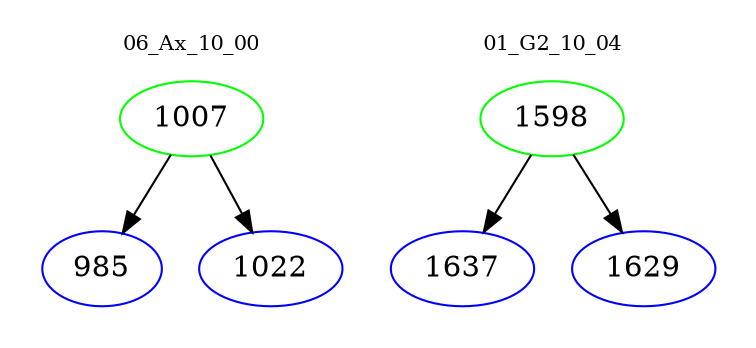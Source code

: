 digraph{
subgraph cluster_0 {
color = white
label = "06_Ax_10_00";
fontsize=10;
T0_1007 [label="1007", color="green"]
T0_1007 -> T0_985 [color="black"]
T0_985 [label="985", color="blue"]
T0_1007 -> T0_1022 [color="black"]
T0_1022 [label="1022", color="blue"]
}
subgraph cluster_1 {
color = white
label = "01_G2_10_04";
fontsize=10;
T1_1598 [label="1598", color="green"]
T1_1598 -> T1_1637 [color="black"]
T1_1637 [label="1637", color="blue"]
T1_1598 -> T1_1629 [color="black"]
T1_1629 [label="1629", color="blue"]
}
}
